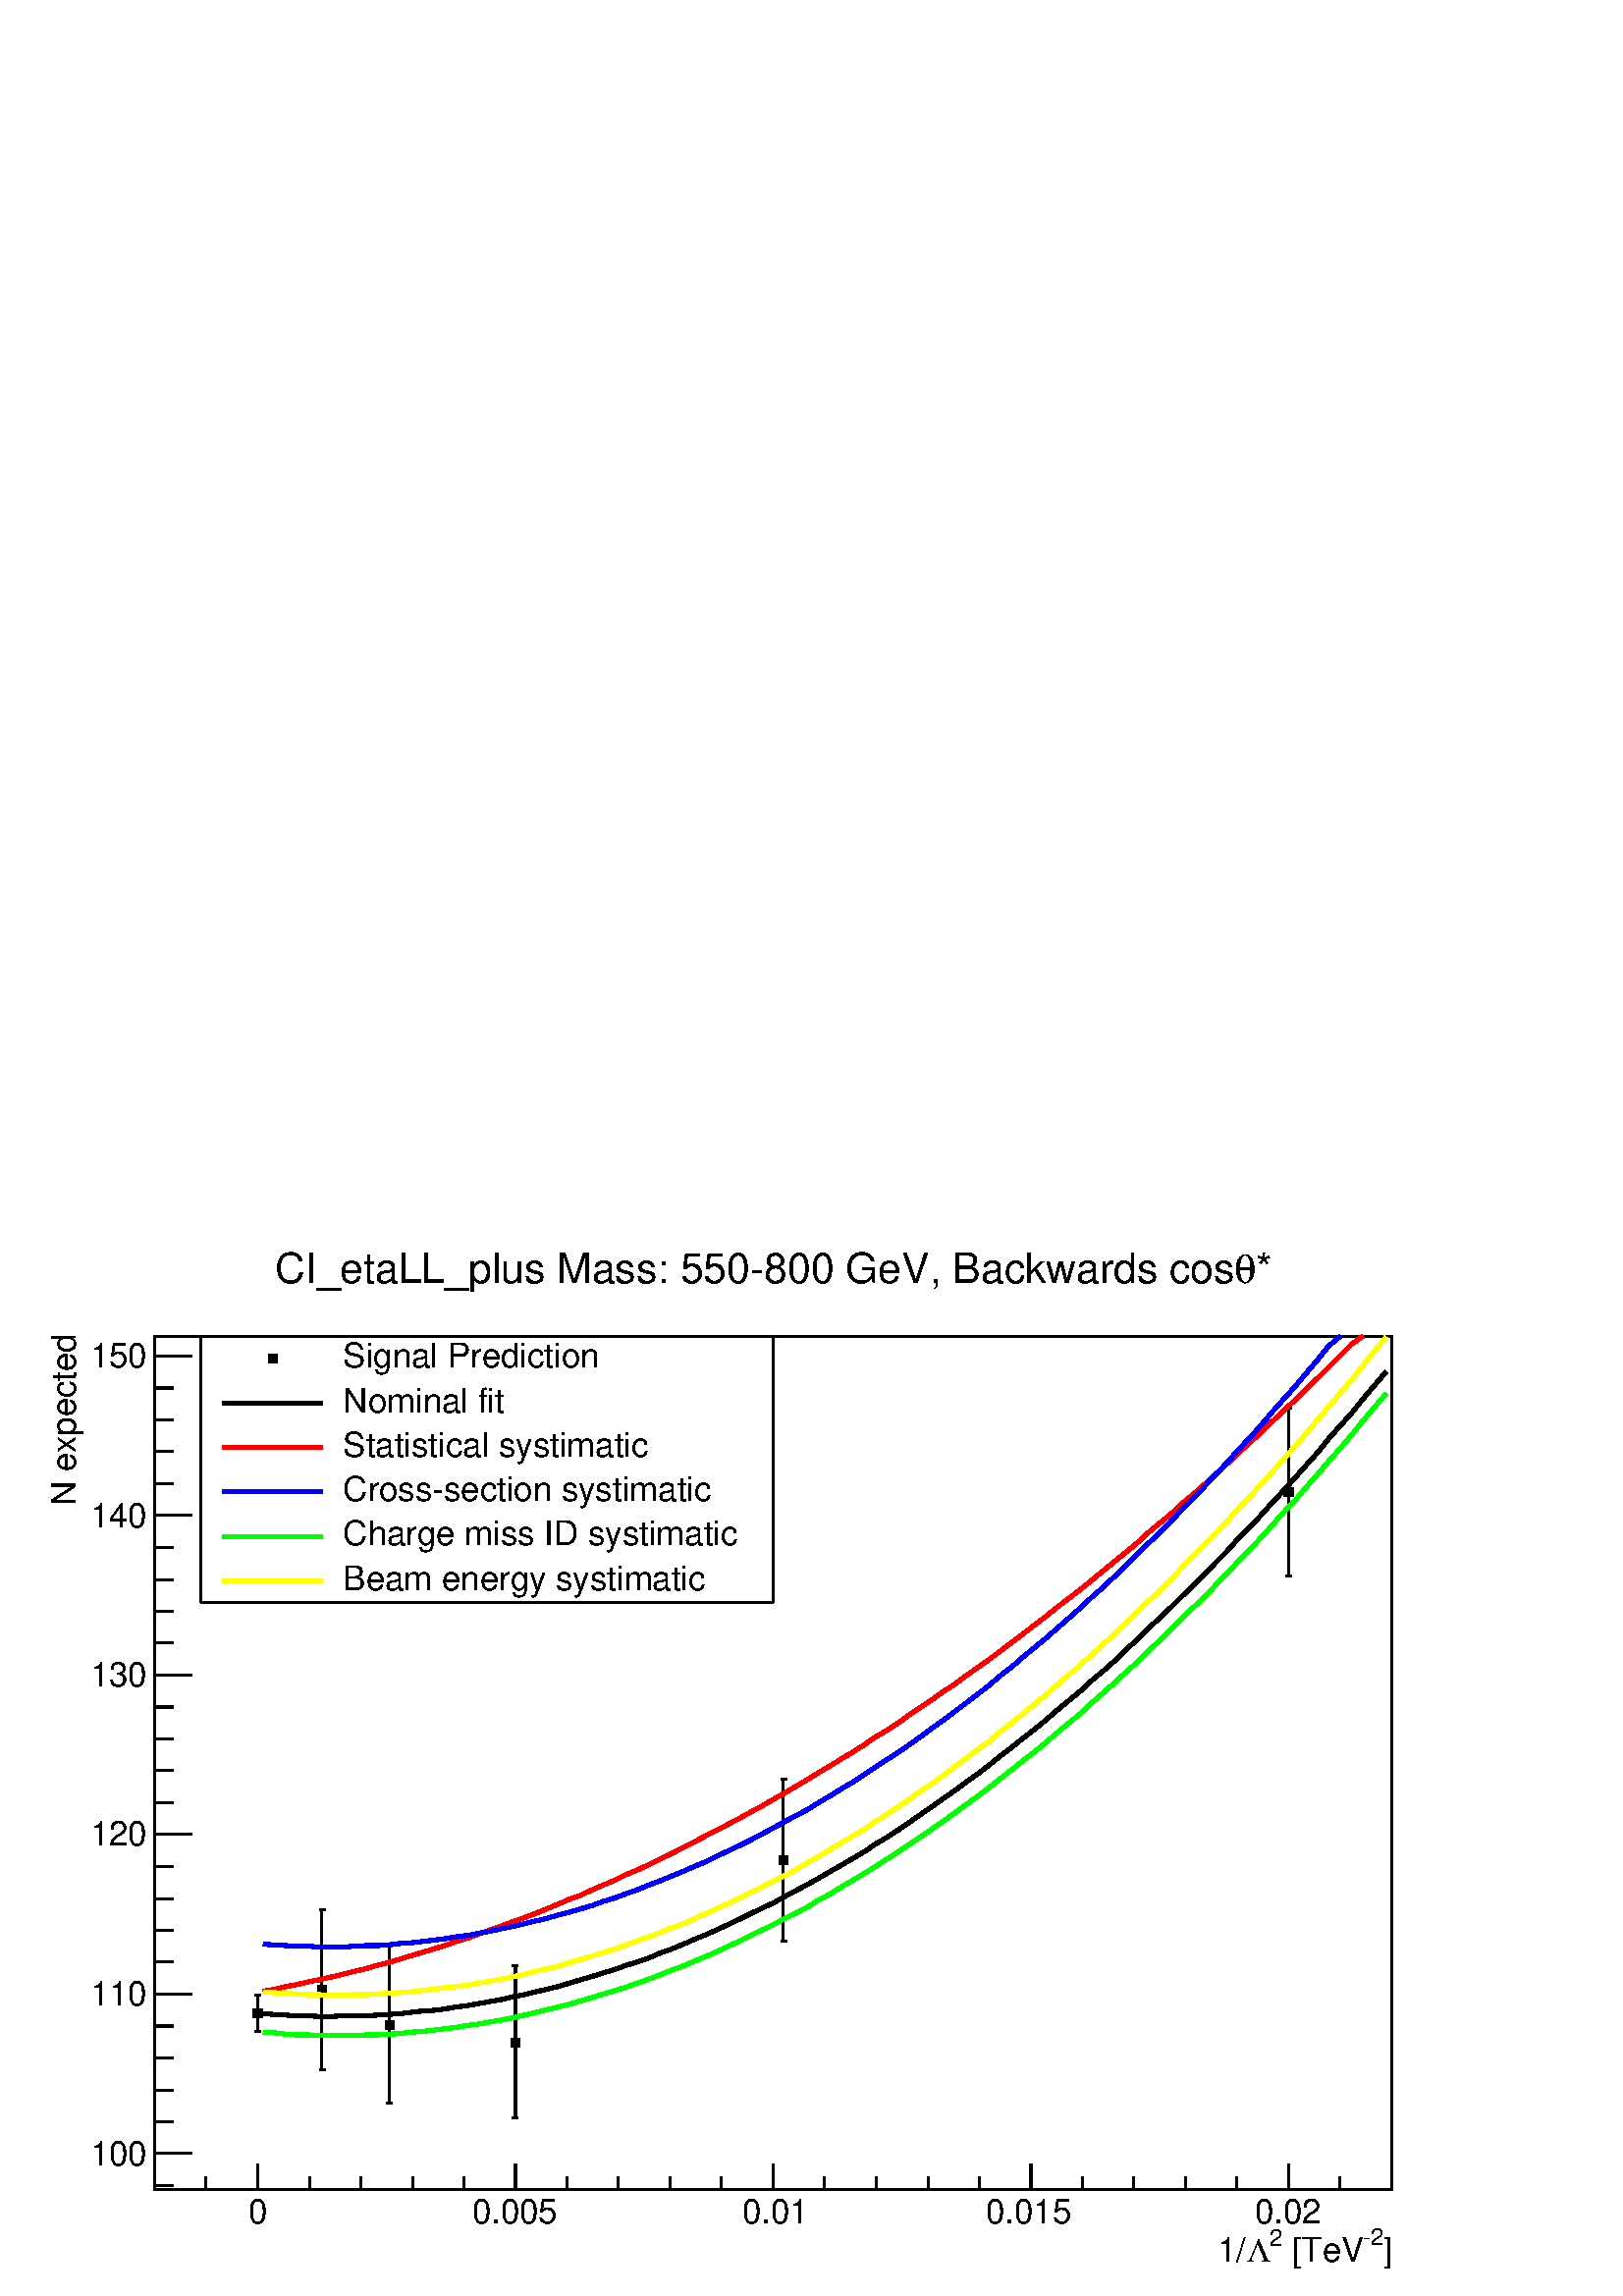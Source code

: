 %!PS-Adobe-2.0 EPSF-2.0
%%BoundingBox:  0 0 567 391
%%EndComments
%%BeginProlog
80 dict begin
/s {stroke} def /l {lineto} def /m {moveto} def /t {translate} def
/r {rotate} def /rl {roll}  def /R {repeat} def
/d {rlineto} def /rm {rmoveto} def /gr {grestore} def /f {eofill} def
/c {setrgbcolor} def /black {0 setgray} def /sd {setdash} def
/cl {closepath} def /sf {scalefont setfont} def /lw {setlinewidth} def
/box {m dup 0 exch d exch 0 d 0 exch neg d cl} def
/NC{systemdict begin initclip end}def/C{NC box clip newpath}def
/bl {box s} def /bf {box f} def /Y { 0 exch d} def /X { 0 d} def 
/K {{pop pop 0 moveto} exch kshow} bind def
/ita {/ang 15 def gsave [1 0 ang dup sin exch cos div 1 0 0] concat} def 
/mp {newpath /y exch def /x exch def} def
/side {[w .77 mul w .23 mul] .385 w mul sd w 0 l currentpoint t -144 r} def
/mr {mp x y w2 0 360 arc} def /m24 {mr s} def /m20 {mr f} def
/mb {mp x y w2 add m w2 neg 0 d 0 w neg d w 0 d 0 w d cl} def
/mt {mp x y w2 add m w2 neg w neg d w 0 d cl} def
/m21 {mb f} def /m25 {mb s} def /m22 {mt f} def /m26{mt s} def
/m23 {mp x y w2 sub m w2 w d w neg 0 d cl f} def
/m27 {mp x y w2 add m w3 neg w2 neg d w3 w2 neg d w3 w2 d cl s} def
/m28 {mp x w2 sub y w2 sub w3 add m w3 0 d  0 w3 neg d w3 0 d 0 w3 d w3 0 d  0 w3 d w3 neg 0 d 0 w3 d w3 neg 0 d 0 w3 neg d w3 neg 0 d cl s } def
/m29 {mp gsave x w2 sub y w2 add w3 sub m currentpoint t 4 {side} repeat cl fill gr} def
/m30 {mp gsave x w2 sub y w2 add w3 sub m currentpoint t 4 {side} repeat cl s gr} def
/m31 {mp x y w2 sub m 0 w d x w2 sub y m w 0 d x w2 sub y w2 add m w w neg d x w2 sub y w2 sub m w w d s} def
/m32 {mp x y w2 sub m w2 w d w neg 0 d cl s} def
/m33 {mp x y w2 add m w3 neg w2 neg d w3 w2 neg d w3 w2 d cl f} def
/m34 {mp x w2 sub y w2 sub w3 add m w3 0 d  0 w3 neg d w3 0 d 0 w3 d w3 0 d  0 w3 d w3 neg 0 d 0 w3 d w3 neg 0 d 0 w3 neg d w3 neg 0 d cl f } def
/m2 {mp x y w2 sub m 0 w d x w2 sub y m w 0 d s} def
/m5 {mp x w2 sub y w2 sub m w w d x w2 sub y w2 add m w w neg d s} def
/reEncode {exch findfont dup length dict begin {1 index /FID eq  {pop pop} {def} ifelse } forall /Encoding exch def currentdict end dup /FontName get exch definefont pop } def [/Times-Bold /Times-Italic /Times-BoldItalic /Helvetica /Helvetica-Oblique
 /Helvetica-Bold /Helvetica-BoldOblique /Courier /Courier-Oblique /Courier-Bold /Courier-BoldOblique /Times-Roman /AvantGarde-Book /AvantGarde-BookOblique /AvantGarde-Demi /AvantGarde-DemiOblique /Bookman-Demi /Bookman-DemiItalic /Bookman-Light
 /Bookman-LightItalic /Helvetica-Narrow /Helvetica-Narrow-Bold /Helvetica-Narrow-BoldOblique /Helvetica-Narrow-Oblique /NewCenturySchlbk-Roman /NewCenturySchlbk-Bold /NewCenturySchlbk-BoldItalic /NewCenturySchlbk-Italic /Palatino-Bold
 /Palatino-BoldItalic /Palatino-Italic /Palatino-Roman ] {ISOLatin1Encoding reEncode } forall
%%EndProlog
%%BeginSetup
%%EndSetup
newpath  gsave  .25 .25 scale  gsave  0 0 t black[  ] 0 sd 3 lw 1 1 1 c 2268 1564 0 0 bf black 1 1 1 c 1814 1252 227 156 bf black 1814 1252 227 156 bl 1 1 1 c 1814 1252 227 156 bf black 1814 1252 227 156 bl 227 156 m 1814 X s
 gsave  2268 1564 0 0 C 2028.65 50.09 t 0 r /Helvetica findfont 50.09 sf 0 0 m (]) show NC gr 
 gsave  2268 1564 0 0 C 1999.05 75.135 t 0 r /Helvetica findfont 34.152 sf 0 0 m (\2552) show NC gr 
 gsave  2268 1564 0 0 C 1880.66 50.09 t 0 r /Helvetica findfont 50.09 sf 0 0 m ( [TeV) show NC gr 
 gsave  2268 1564 0 0 C 1862.44 72.858 t 0 r /Helvetica findfont 34.152 sf 0 0 m (2) show NC gr 
 gsave  2268 1564 0 0 C 1828.29 50.09 t 0 r /Symbol findfont 50.09 sf 0 0 m (L) show NC gr 
 gsave  2268 1564 0 0 C 1785.03 50.09 t 0 r /Helvetica findfont 50.09 sf 0 0 m (1/) show NC gr  378 194 m -38 Y s 454 175 m -19 Y s 529 175 m -19 Y s 605 175 m -19 Y s 680 175 m -19 Y s 756 194 m -38 Y s 831 175 m -19 Y s 907 175 m -19 Y s 983
 175 m -19 Y s 1058 175 m -19 Y s 1134 194 m -38 Y s 1209 175 m -19 Y s 1285 175 m -19 Y s 1361 175 m -19 Y s 1436 175 m -19 Y s 1512 194 m -38 Y s 1587 175 m -19 Y s 1663 175 m -19 Y s 1739 175 m -19 Y s 1814 175 m -19 Y s 1890 194 m -38 Y s 378 194
 m -38 Y s 302 175 m -19 Y s 227 175 m -19 Y s 1890 194 m -38 Y s 1965 175 m -19 Y s 2041 175 m -19 Y s
 gsave  2268 1564 0 0 C 364.292 107.011 t 0 r /Helvetica findfont 50.09 sf 0 0 m (0) show NC gr 
 gsave  2268 1564 0 0 C 692.154 107.011 t 0 r /Helvetica findfont 50.09 sf 0 0 m (0.005) show NC gr 
 gsave  2268 1564 0 0 C 1088.32 107.011 t 0 r /Helvetica findfont 50.09 sf 0 0 m (0.01) show NC gr 
 gsave  2268 1564 0 0 C 1445.78 107.011 t 0 r /Helvetica findfont 50.09 sf 0 0 m (0.015) show NC gr 
 gsave  2268 1564 0 0 C 1839.67 107.011 t 0 r /Helvetica findfont 50.09 sf 0 0 m (0.02) show NC gr  227 156 m 1252 Y s
 gsave  2268 1564 0 0 C 111.564 1158.9 t 90 r /Helvetica findfont 50.09 sf 0 0 m (N expected) show NC gr  281 209 m -54 X s 254 256 m -27 X s 254 302 m -27 X s 254 349 m -27 X s 254 396 m -27 X s 281 443 m -54 X s 254 490 m -27 X s 254 537 m -27 X
 s 254 583 m -27 X s 254 630 m -27 X s 281 677 m -54 X s 254 724 m -27 X s 254 771 m -27 X s 254 817 m -27 X s 254 864 m -27 X s 281 911 m -54 X s 254 958 m -27 X s 254 1005 m -27 X s 254 1051 m -27 X s 254 1098 m -27 X s 281 1145 m -54 X s 254 1192
 m -27 X s 254 1239 m -27 X s 254 1285 m -27 X s 254 1332 m -27 X s 281 1379 m -54 X s 281 209 m -54 X s 254 162 m -27 X s 281 1379 m -54 X s
 gsave  2268 1564 0 0 C 132.056 191.253 t 0 r /Helvetica findfont 50.09 sf 0 0 m (100) show NC gr 
 gsave  2268 1564 0 0 C 132.056 425.766 t 0 r /Helvetica findfont 50.09 sf 0 0 m (110) show NC gr 
 gsave  2268 1564 0 0 C 132.056 660.279 t 0 r /Helvetica findfont 50.09 sf 0 0 m (120) show NC gr 
 gsave  2268 1564 0 0 C 132.056 894.792 t 0 r /Helvetica findfont 50.09 sf 0 0 m (130) show NC gr 
 gsave  2268 1564 0 0 C 132.056 1127.03 t 0 r /Helvetica findfont 50.09 sf 0 0 m (140) show NC gr 
 gsave  2268 1564 0 0 C 132.056 1361.54 t 0 r /Helvetica findfont 50.09 sf 0 0 m (150) show NC gr  /w 13 def /w2 {w 2 div} def /w3 {w 3 div} def 378 415 472 449 571 398 756 372 1149 639 1890 1180 6 { m21} R 378 420 m 22 Y s 373 442 m 10 X s 378 411
 m -23 Y s 373 388 m 10 X s 472 454 m 113 Y s 468 567 m 9 X s 472 445 m -113 Y s 468 332 m 9 X s 571 402 m 111 Y s 566 513 m 9 X s 571 393 m -110 Y s 566 283 m 9 X s 756 377 m 107 Y s 751 484 m 9 X s 756 368 m -107 Y s 751 261 m 9 X s 1149 644 m 114
 Y s 1145 758 m 9 X s 1149 635 m -114 Y s 1145 521 m 9 X s 1890 1184 m 119 Y s 1885 1303 m 9 X s 1890 1175 m -119 Y s 1885 1056 m 9 X s 6 lw 0.95 0.95 0.95 c black 386 414 m 17 -1 d 17 -1 d 16 -1 d 17 X 16 -1 d 17 X 17 1 d 33 X 17 1 d 16 1 d 17 1 d
 16 2 d 17 2 d 17 1 d 16 2 d 17 3 d 17 2 d 16 3 d 17 3 d 17 3 d 16 4 d 17 3 d 16 4 d 17 4 d 17 4 d 16 5 d 17 5 d 17 5 d 16 5 d 17 5 d 16 6 d 17 5 d 17 6 d 16 7 d 17 6 d 17 7 d 16 7 d 17 7 d 16 7 d 17 8 d 17 8 d 16 8 d 17 8 d 17 8 d 16 9 d 17 9 d 17 9
 d 16 9 d s 1201 613 m 17 10 d 16 9 d 17 10 d 17 10 d 16 11 d 17 10 d 17 11 d 16 11 d 17 12 d 16 11 d 17 12 d 17 12 d 16 12 d 17 12 d 17 13 d 16 13 d 17 13 d 16 13 d 17 13 d 17 14 d 16 14 d 17 14 d 17 14 d 16 15 d 17 14 d 17 15 d 16 16 d 17 15 d 16
 16 d 17 16 d 17 16 d 16 16 d 17 16 d 17 17 d 16 17 d 17 17 d 16 18 d 17 17 d 17 18 d 16 18 d 17 18 d 17 19 d 16 18 d 17 19 d 16 20 d 17 19 d 17 19 d 16 20 d 17 20 d s 2016 1336 m 17 20 d s 1 0 0 c 0.95 0.95 0.95 c black 1 0 0 c 386 447 m 17 3 d 17 4
 d 16 3 d 17 4 d 16 3 d 17 4 d 17 4 d 16 4 d 17 4 d 17 5 d 16 4 d 17 5 d 16 5 d 17 5 d 17 5 d 16 5 d 17 6 d 17 5 d 16 6 d 17 6 d 17 6 d 16 6 d 17 6 d 16 6 d 17 7 d 17 7 d 16 7 d 17 6 d 17 8 d 16 7 d 17 7 d 16 8 d 17 7 d 17 8 d 16 8 d 17 8 d 17 9 d 16
 8 d 17 9 d 16 8 d 17 9 d 17 9 d 16 9 d 17 9 d 17 10 d 16 9 d 17 10 d 17 10 d 16 10 d s 1201 768 m 17 10 d 16 10 d 17 10 d 17 11 d 16 11 d 17 10 d 17 11 d 16 12 d 17 11 d 16 11 d 17 12 d 17 11 d 16 12 d 17 12 d 17 12 d 16 12 d 17 13 d 16 12 d 17 13 d
 17 13 d 16 13 d 17 13 d 17 13 d 16 13 d 17 14 d 17 14 d 16 13 d 17 14 d 16 15 d 17 14 d 17 14 d 16 15 d 17 14 d 17 15 d 16 15 d 17 15 d 16 15 d 17 16 d 17 15 d 16 16 d 17 16 d 17 16 d 16 16 d 17 16 d 16 16 d 17 17 d 17 17 d 16 11 d s 0 0 1 c 0.95
 0.95 0.95 c black 0 0 1 c 386 516 m 17 -1 d 17 -1 d 16 -1 d 17 X 16 -1 d 34 X 16 1 d 17 1 d 17 X 16 1 d 17 2 d 16 1 d 17 2 d 17 2 d 16 2 d 17 3 d 17 2 d 16 3 d 17 3 d 17 4 d 16 3 d 17 4 d 16 4 d 17 4 d 17 5 d 16 4 d 17 5 d 17 5 d 16 6 d 17 5 d 16 6
 d 17 6 d 17 7 d 16 6 d 17 7 d 17 7 d 16 7 d 17 7 d 16 8 d 17 8 d 17 8 d 16 8 d 17 9 d 17 9 d 16 9 d 17 9 d 17 9 d 16 10 d s 1201 724 m 17 10 d 16 10 d 17 10 d 17 11 d 16 11 d 17 11 d 17 11 d 16 11 d 17 12 d 16 12 d 17 12 d 17 13 d 16 12 d 17 13 d 17
 13 d 16 14 d 17 13 d 16 14 d 17 14 d 17 14 d 16 14 d 17 15 d 17 15 d 16 15 d 17 15 d 17 16 d 16 16 d 17 16 d 16 16 d 17 16 d 17 17 d 16 17 d 17 17 d 17 18 d 16 17 d 17 18 d 16 18 d 17 18 d 17 19 d 16 19 d 17 19 d 17 19 d 16 19 d 17 20 d 16 20 d 17
 14 d s 0 1 0 c 0.95 0.95 0.95 c black 0 1 0 c 386 387 m 17 -1 d 17 -2 d 16 -1 d 17 X 16 -1 d 50 X 17 1 d 17 X 16 1 d 17 1 d 16 2 d 17 1 d 17 2 d 16 2 d 17 2 d 17 3 d 16 2 d 17 3 d 17 3 d 16 3 d 17 4 d 16 4 d 17 4 d 17 4 d 16 4 d 17 5 d 17 5 d 16 5 d
 17 5 d 16 5 d 17 6 d 17 6 d 16 6 d 17 7 d 17 6 d 16 7 d 17 7 d 16 7 d 17 8 d 17 8 d 16 8 d 17 8 d 17 8 d 16 9 d 17 8 d 17 9 d 16 10 d s 1201 581 m 17 9 d 16 10 d 17 10 d 17 10 d 16 10 d 17 11 d 17 11 d 16 11 d 17 11 d 16 11 d 17 12 d 17 12 d 16 12 d
 17 12 d 17 13 d 16 13 d 17 13 d 16 13 d 17 13 d 17 14 d 16 14 d 17 14 d 17 14 d 16 15 d 17 15 d 17 15 d 16 15 d 17 15 d 16 16 d 17 16 d 17 16 d 16 16 d 17 17 d 17 16 d 16 17 d 17 17 d 16 18 d 17 17 d 17 18 d 16 18 d 17 19 d 17 18 d 16 19 d 17 19 d
 16 19 d 17 19 d 17 20 d 16 20 d 17 20 d s 2016 1304 m 17 20 d s 1 1 0 c 0.95 0.95 0.95 c black 1 1 0 c 386 446 m 17 -1 d 17 -1 d 16 -1 d 17 -1 d 16 X 17 -1 d 17 X 16 1 d 17 X 17 1 d 16 1 d 17 1 d 16 1 d 17 2 d 17 2 d 16 2 d 17 2 d 17 2 d 16 3 d 17 3
 d 17 3 d 16 3 d 17 4 d 16 4 d 17 4 d 17 4 d 16 5 d 17 5 d 17 5 d 16 5 d 17 5 d 16 6 d 17 6 d 17 6 d 16 6 d 17 7 d 17 6 d 16 7 d 17 8 d 16 7 d 17 8 d 17 8 d 16 8 d 17 8 d 17 9 d 16 8 d 17 9 d 17 10 d 16 9 d s 1201 645 m 17 10 d 16 10 d 17 10 d 17 10
 d 16 11 d 17 11 d 17 11 d 16 11 d 17 12 d 16 11 d 17 12 d 17 13 d 16 12 d 17 13 d 17 12 d 16 14 d 17 13 d 16 13 d 17 14 d 17 14 d 16 14 d 17 15 d 17 14 d 16 15 d 17 15 d 17 16 d 16 15 d 17 16 d 16 16 d 17 16 d 17 17 d 16 17 d 17 17 d 17 17 d 16 17 d
 17 18 d 16 18 d 17 18 d 17 18 d 16 18 d 17 19 d 17 19 d 16 19 d 17 20 d 16 19 d 17 20 d 17 20 d 16 20 d 17 21 d s 2016 1386 m 17 21 d s black 3 lw 1 1 1 c 839 391 295 1017 bf black 295 1017 m 839 X s 1134 1017 m 391 Y s 1134 1408 m -839 X s 295 1408
 m -391 Y s
 gsave  2268 1564 0 0 C 503.178 1361.54 t 0 r /Helvetica findfont 50.09 sf 0 0 m (Signal Prediction) show NC gr  400 1375 m21
 gsave  2268 1564 0 0 C 503.178 1295.51 t 0 r /Helvetica findfont 50.09 sf 0 0 m (Nominal fit) show NC gr  6 lw 326 1310 m 147 X s
 gsave  2268 1564 0 0 C 503.178 1231.76 t 0 r /Helvetica findfont 50.09 sf 0 0 m (Statistical systimatic) show NC gr  1 0 0 c 326 1245 m 147 X s black
 gsave  2268 1564 0 0 C 503.178 1165.73 t 0 r /Helvetica findfont 50.09 sf 0 0 m (Cross\255section systimatic) show NC gr  0 0 1 c 326 1180 m 147 X s black
 gsave  2268 1564 0 0 C 503.178 1101.98 t 0 r /Helvetica findfont 50.09 sf 0 0 m (Charge miss ID systimatic) show NC gr  0 1 0 c 326 1114 m 147 X s black
 gsave  2268 1564 0 0 C 503.178 1035.95 t 0 r /Helvetica findfont 50.09 sf 0 0 m (Beam energy systimatic) show NC gr  1 1 0 c 326 1049 m 147 X s 1 1 1 c black
 gsave  2268 1564 0 0 C 1841.95 1486.77 t 0 r /Helvetica findfont 61.474 sf 0 0 m (*) show NC gr 
 gsave  2268 1564 0 0 C 1810.07 1486.77 t 0 r /Symbol findfont 61.474 sf 0 0 m (q) show NC gr 
 gsave  2268 1564 0 0 C 402.998 1486.77 t 0 r /Helvetica findfont 61.474 sf 0 0 m (CI_etaLL_plus Mass: 550\255800 GeV, Backwards cos) show NC gr 
 gr  gr showpage
end
%%EOF
